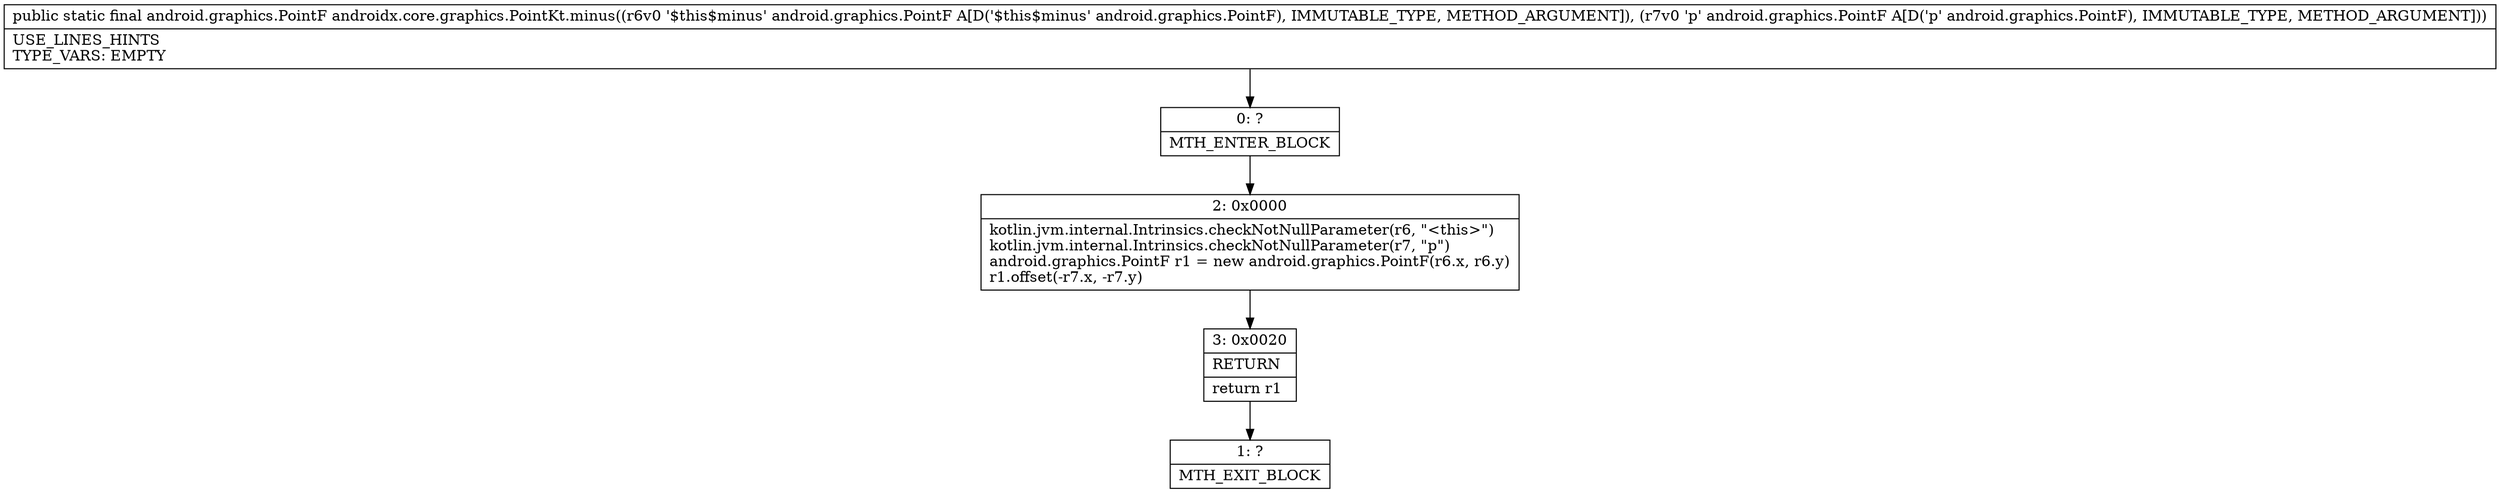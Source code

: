 digraph "CFG forandroidx.core.graphics.PointKt.minus(Landroid\/graphics\/PointF;Landroid\/graphics\/PointF;)Landroid\/graphics\/PointF;" {
Node_0 [shape=record,label="{0\:\ ?|MTH_ENTER_BLOCK\l}"];
Node_2 [shape=record,label="{2\:\ 0x0000|kotlin.jvm.internal.Intrinsics.checkNotNullParameter(r6, \"\<this\>\")\lkotlin.jvm.internal.Intrinsics.checkNotNullParameter(r7, \"p\")\landroid.graphics.PointF r1 = new android.graphics.PointF(r6.x, r6.y)\lr1.offset(\-r7.x, \-r7.y)\l}"];
Node_3 [shape=record,label="{3\:\ 0x0020|RETURN\l|return r1\l}"];
Node_1 [shape=record,label="{1\:\ ?|MTH_EXIT_BLOCK\l}"];
MethodNode[shape=record,label="{public static final android.graphics.PointF androidx.core.graphics.PointKt.minus((r6v0 '$this$minus' android.graphics.PointF A[D('$this$minus' android.graphics.PointF), IMMUTABLE_TYPE, METHOD_ARGUMENT]), (r7v0 'p' android.graphics.PointF A[D('p' android.graphics.PointF), IMMUTABLE_TYPE, METHOD_ARGUMENT]))  | USE_LINES_HINTS\lTYPE_VARS: EMPTY\l}"];
MethodNode -> Node_0;Node_0 -> Node_2;
Node_2 -> Node_3;
Node_3 -> Node_1;
}


